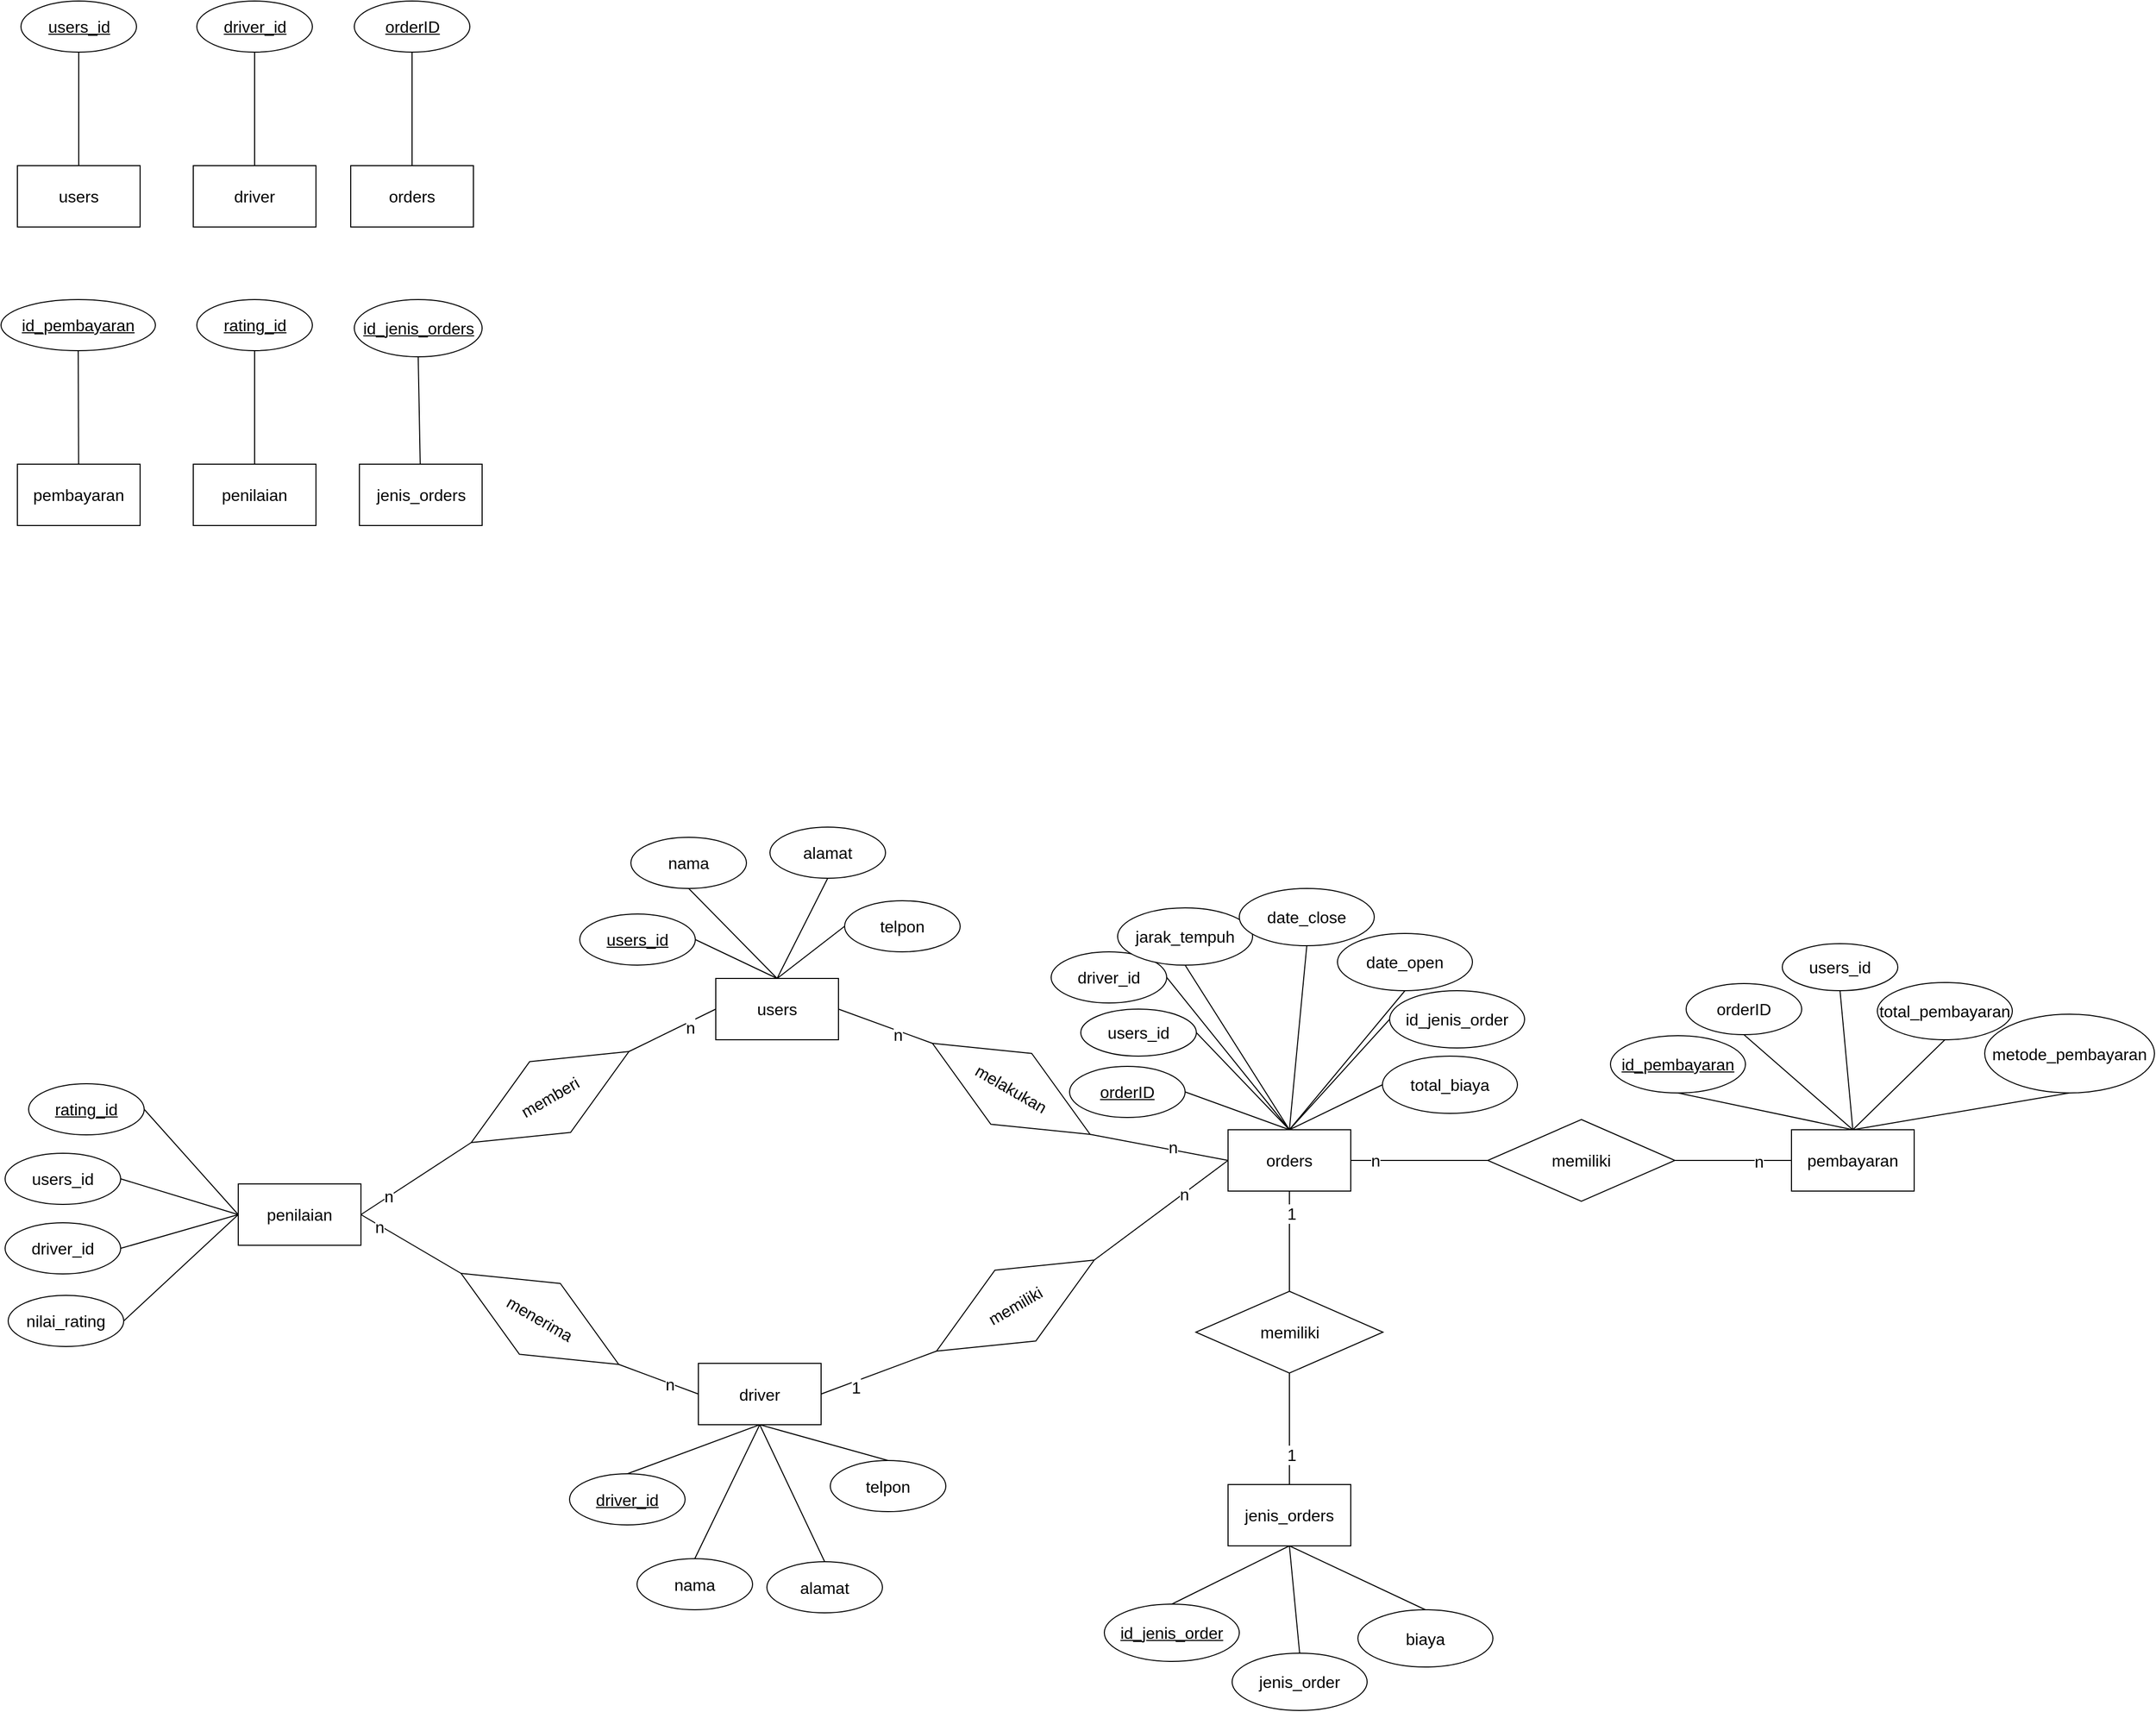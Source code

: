 <mxfile version="21.5.0" type="github">
  <diagram name="Halaman-1" id="fqXQCFjYvbC8qxX_4OjK">
    <mxGraphModel dx="2657" dy="2143" grid="0" gridSize="10" guides="1" tooltips="1" connect="1" arrows="1" fold="1" page="0" pageScale="1" pageWidth="827" pageHeight="1169" math="0" shadow="0">
      <root>
        <mxCell id="0" />
        <mxCell id="1" parent="0" />
        <mxCell id="QkKrojBCzopxgcnYF-ks-25" style="edgeStyle=none;curved=1;rounded=0;orthogonalLoop=1;jettySize=auto;html=1;exitX=1;exitY=0.5;exitDx=0;exitDy=0;entryX=0;entryY=0.5;entryDx=0;entryDy=0;fontSize=12;startSize=8;endSize=8;endArrow=none;endFill=0;" edge="1" parent="1" source="QkKrojBCzopxgcnYF-ks-2" target="QkKrojBCzopxgcnYF-ks-24">
          <mxGeometry relative="1" as="geometry" />
        </mxCell>
        <mxCell id="QkKrojBCzopxgcnYF-ks-27" value="n" style="edgeLabel;html=1;align=center;verticalAlign=middle;resizable=0;points=[];fontSize=16;" vertex="1" connectable="0" parent="QkKrojBCzopxgcnYF-ks-25">
          <mxGeometry x="0.291" y="-3" relative="1" as="geometry">
            <mxPoint as="offset" />
          </mxGeometry>
        </mxCell>
        <mxCell id="QkKrojBCzopxgcnYF-ks-2" value="users" style="rounded=0;whiteSpace=wrap;html=1;fontSize=16;" vertex="1" parent="1">
          <mxGeometry x="-117" y="126" width="120" height="60" as="geometry" />
        </mxCell>
        <mxCell id="QkKrojBCzopxgcnYF-ks-95" style="edgeStyle=none;curved=1;rounded=0;orthogonalLoop=1;jettySize=auto;html=1;exitX=0;exitY=0.5;exitDx=0;exitDy=0;entryX=1;entryY=0.5;entryDx=0;entryDy=0;fontSize=12;startSize=8;endSize=8;endArrow=none;endFill=0;" edge="1" parent="1" source="QkKrojBCzopxgcnYF-ks-3" target="QkKrojBCzopxgcnYF-ks-94">
          <mxGeometry relative="1" as="geometry" />
        </mxCell>
        <mxCell id="QkKrojBCzopxgcnYF-ks-106" value="n" style="edgeLabel;html=1;align=center;verticalAlign=middle;resizable=0;points=[];fontSize=16;" vertex="1" connectable="0" parent="QkKrojBCzopxgcnYF-ks-95">
          <mxGeometry x="-0.293" y="1" relative="1" as="geometry">
            <mxPoint as="offset" />
          </mxGeometry>
        </mxCell>
        <mxCell id="QkKrojBCzopxgcnYF-ks-3" value="driver" style="rounded=0;whiteSpace=wrap;html=1;fontSize=16;" vertex="1" parent="1">
          <mxGeometry x="-134" y="502.5" width="120" height="60" as="geometry" />
        </mxCell>
        <mxCell id="QkKrojBCzopxgcnYF-ks-41" style="edgeStyle=none;curved=1;rounded=0;orthogonalLoop=1;jettySize=auto;html=1;exitX=1;exitY=0.5;exitDx=0;exitDy=0;entryX=0;entryY=0.5;entryDx=0;entryDy=0;fontSize=12;startSize=8;endSize=8;endArrow=none;endFill=0;" edge="1" parent="1" source="QkKrojBCzopxgcnYF-ks-4" target="QkKrojBCzopxgcnYF-ks-38">
          <mxGeometry relative="1" as="geometry" />
        </mxCell>
        <mxCell id="QkKrojBCzopxgcnYF-ks-42" value="n" style="edgeLabel;html=1;align=center;verticalAlign=middle;resizable=0;points=[];fontSize=16;" vertex="1" connectable="0" parent="QkKrojBCzopxgcnYF-ks-41">
          <mxGeometry x="-0.667" relative="1" as="geometry">
            <mxPoint x="1" as="offset" />
          </mxGeometry>
        </mxCell>
        <mxCell id="QkKrojBCzopxgcnYF-ks-64" style="edgeStyle=none;curved=1;rounded=0;orthogonalLoop=1;jettySize=auto;html=1;exitX=0.5;exitY=1;exitDx=0;exitDy=0;entryX=0.5;entryY=0;entryDx=0;entryDy=0;fontSize=12;startSize=8;endSize=8;endArrow=none;endFill=0;" edge="1" parent="1" source="QkKrojBCzopxgcnYF-ks-4" target="QkKrojBCzopxgcnYF-ks-63">
          <mxGeometry relative="1" as="geometry" />
        </mxCell>
        <mxCell id="QkKrojBCzopxgcnYF-ks-87" value="1" style="edgeLabel;html=1;align=center;verticalAlign=middle;resizable=0;points=[];fontSize=16;" vertex="1" connectable="0" parent="QkKrojBCzopxgcnYF-ks-64">
          <mxGeometry x="-0.558" y="2" relative="1" as="geometry">
            <mxPoint as="offset" />
          </mxGeometry>
        </mxCell>
        <mxCell id="QkKrojBCzopxgcnYF-ks-4" value="orders" style="rounded=0;whiteSpace=wrap;html=1;fontSize=16;" vertex="1" parent="1">
          <mxGeometry x="384" y="274" width="120" height="60" as="geometry" />
        </mxCell>
        <mxCell id="QkKrojBCzopxgcnYF-ks-15" style="edgeStyle=none;curved=1;rounded=0;orthogonalLoop=1;jettySize=auto;html=1;exitX=1;exitY=0.5;exitDx=0;exitDy=0;entryX=0.5;entryY=0;entryDx=0;entryDy=0;fontSize=12;startSize=8;endSize=8;endArrow=none;endFill=0;" edge="1" parent="1" source="QkKrojBCzopxgcnYF-ks-5" target="QkKrojBCzopxgcnYF-ks-2">
          <mxGeometry relative="1" as="geometry" />
        </mxCell>
        <mxCell id="QkKrojBCzopxgcnYF-ks-5" value="&lt;u&gt;users_id&lt;/u&gt;" style="ellipse;whiteSpace=wrap;html=1;fontSize=16;" vertex="1" parent="1">
          <mxGeometry x="-250" y="63" width="113" height="50" as="geometry" />
        </mxCell>
        <mxCell id="QkKrojBCzopxgcnYF-ks-13" style="edgeStyle=none;curved=1;rounded=0;orthogonalLoop=1;jettySize=auto;html=1;exitX=0.5;exitY=1;exitDx=0;exitDy=0;entryX=0.5;entryY=0;entryDx=0;entryDy=0;fontSize=12;startSize=8;endSize=8;endArrow=none;endFill=0;" edge="1" parent="1" source="QkKrojBCzopxgcnYF-ks-6" target="QkKrojBCzopxgcnYF-ks-2">
          <mxGeometry relative="1" as="geometry" />
        </mxCell>
        <mxCell id="QkKrojBCzopxgcnYF-ks-6" value="nama" style="ellipse;whiteSpace=wrap;html=1;fontSize=16;" vertex="1" parent="1">
          <mxGeometry x="-200" y="-12" width="113" height="50" as="geometry" />
        </mxCell>
        <mxCell id="QkKrojBCzopxgcnYF-ks-10" style="edgeStyle=none;curved=1;rounded=0;orthogonalLoop=1;jettySize=auto;html=1;exitX=0.5;exitY=1;exitDx=0;exitDy=0;entryX=0.5;entryY=0;entryDx=0;entryDy=0;fontSize=12;startSize=8;endSize=8;endArrow=none;endFill=0;" edge="1" parent="1" source="QkKrojBCzopxgcnYF-ks-7" target="QkKrojBCzopxgcnYF-ks-2">
          <mxGeometry relative="1" as="geometry" />
        </mxCell>
        <mxCell id="QkKrojBCzopxgcnYF-ks-7" value="alamat" style="ellipse;whiteSpace=wrap;html=1;fontSize=16;" vertex="1" parent="1">
          <mxGeometry x="-64" y="-22" width="113" height="50" as="geometry" />
        </mxCell>
        <mxCell id="QkKrojBCzopxgcnYF-ks-14" style="edgeStyle=none;curved=1;rounded=0;orthogonalLoop=1;jettySize=auto;html=1;exitX=0;exitY=0.5;exitDx=0;exitDy=0;entryX=0.5;entryY=0;entryDx=0;entryDy=0;fontSize=12;startSize=8;endSize=8;endArrow=none;endFill=0;" edge="1" parent="1" source="QkKrojBCzopxgcnYF-ks-8" target="QkKrojBCzopxgcnYF-ks-2">
          <mxGeometry relative="1" as="geometry" />
        </mxCell>
        <mxCell id="QkKrojBCzopxgcnYF-ks-8" value="telpon" style="ellipse;whiteSpace=wrap;html=1;fontSize=16;" vertex="1" parent="1">
          <mxGeometry x="9" y="50" width="113" height="50" as="geometry" />
        </mxCell>
        <mxCell id="QkKrojBCzopxgcnYF-ks-20" style="edgeStyle=none;curved=1;rounded=0;orthogonalLoop=1;jettySize=auto;html=1;exitX=0.5;exitY=0;exitDx=0;exitDy=0;entryX=0.5;entryY=1;entryDx=0;entryDy=0;fontSize=12;startSize=8;endSize=8;endArrow=none;endFill=0;" edge="1" parent="1" source="QkKrojBCzopxgcnYF-ks-16" target="QkKrojBCzopxgcnYF-ks-3">
          <mxGeometry relative="1" as="geometry" />
        </mxCell>
        <mxCell id="QkKrojBCzopxgcnYF-ks-16" value="&lt;u&gt;driver_id&lt;/u&gt;" style="ellipse;whiteSpace=wrap;html=1;fontSize=16;" vertex="1" parent="1">
          <mxGeometry x="-260" y="610.5" width="113" height="50" as="geometry" />
        </mxCell>
        <mxCell id="QkKrojBCzopxgcnYF-ks-21" style="edgeStyle=none;curved=1;rounded=0;orthogonalLoop=1;jettySize=auto;html=1;exitX=0.5;exitY=0;exitDx=0;exitDy=0;entryX=0.5;entryY=1;entryDx=0;entryDy=0;fontSize=12;startSize=8;endSize=8;endArrow=none;endFill=0;" edge="1" parent="1" source="QkKrojBCzopxgcnYF-ks-17" target="QkKrojBCzopxgcnYF-ks-3">
          <mxGeometry relative="1" as="geometry" />
        </mxCell>
        <mxCell id="QkKrojBCzopxgcnYF-ks-17" value="nama" style="ellipse;whiteSpace=wrap;html=1;fontSize=16;" vertex="1" parent="1">
          <mxGeometry x="-194" y="693.5" width="113" height="50" as="geometry" />
        </mxCell>
        <mxCell id="QkKrojBCzopxgcnYF-ks-23" style="edgeStyle=none;curved=1;rounded=0;orthogonalLoop=1;jettySize=auto;html=1;exitX=0.5;exitY=0;exitDx=0;exitDy=0;entryX=0.5;entryY=1;entryDx=0;entryDy=0;fontSize=12;startSize=8;endSize=8;endArrow=none;endFill=0;" edge="1" parent="1" source="QkKrojBCzopxgcnYF-ks-18" target="QkKrojBCzopxgcnYF-ks-3">
          <mxGeometry relative="1" as="geometry" />
        </mxCell>
        <mxCell id="QkKrojBCzopxgcnYF-ks-18" value="alamat" style="ellipse;whiteSpace=wrap;html=1;fontSize=16;" vertex="1" parent="1">
          <mxGeometry x="-67" y="696.5" width="113" height="50" as="geometry" />
        </mxCell>
        <mxCell id="QkKrojBCzopxgcnYF-ks-22" style="edgeStyle=none;curved=1;rounded=0;orthogonalLoop=1;jettySize=auto;html=1;exitX=0.5;exitY=0;exitDx=0;exitDy=0;entryX=0.5;entryY=1;entryDx=0;entryDy=0;fontSize=12;startSize=8;endSize=8;endArrow=none;endFill=0;" edge="1" parent="1" source="QkKrojBCzopxgcnYF-ks-19" target="QkKrojBCzopxgcnYF-ks-3">
          <mxGeometry relative="1" as="geometry" />
        </mxCell>
        <mxCell id="QkKrojBCzopxgcnYF-ks-19" value="telpon" style="ellipse;whiteSpace=wrap;html=1;fontSize=16;" vertex="1" parent="1">
          <mxGeometry x="-5" y="597.5" width="113" height="50" as="geometry" />
        </mxCell>
        <mxCell id="QkKrojBCzopxgcnYF-ks-26" style="edgeStyle=none;curved=1;rounded=0;orthogonalLoop=1;jettySize=auto;html=1;exitX=1;exitY=0.5;exitDx=0;exitDy=0;entryX=0;entryY=0.5;entryDx=0;entryDy=0;fontSize=12;startSize=8;endSize=8;endArrow=none;endFill=0;" edge="1" parent="1" source="QkKrojBCzopxgcnYF-ks-24" target="QkKrojBCzopxgcnYF-ks-4">
          <mxGeometry relative="1" as="geometry" />
        </mxCell>
        <mxCell id="QkKrojBCzopxgcnYF-ks-28" value="n" style="edgeLabel;html=1;align=center;verticalAlign=middle;resizable=0;points=[];fontSize=16;" vertex="1" connectable="0" parent="QkKrojBCzopxgcnYF-ks-26">
          <mxGeometry x="0.185" y="3" relative="1" as="geometry">
            <mxPoint as="offset" />
          </mxGeometry>
        </mxCell>
        <mxCell id="QkKrojBCzopxgcnYF-ks-24" value="melakukan" style="rhombus;whiteSpace=wrap;html=1;fontSize=16;rotation=30;" vertex="1" parent="1">
          <mxGeometry x="83" y="194" width="178" height="80" as="geometry" />
        </mxCell>
        <mxCell id="QkKrojBCzopxgcnYF-ks-33" style="edgeStyle=none;curved=1;rounded=0;orthogonalLoop=1;jettySize=auto;html=1;exitX=1;exitY=0.5;exitDx=0;exitDy=0;entryX=0;entryY=0.5;entryDx=0;entryDy=0;fontSize=12;startSize=8;endSize=8;endArrow=none;endFill=0;" edge="1" parent="1" source="QkKrojBCzopxgcnYF-ks-32" target="QkKrojBCzopxgcnYF-ks-4">
          <mxGeometry relative="1" as="geometry" />
        </mxCell>
        <mxCell id="QkKrojBCzopxgcnYF-ks-36" value="n" style="edgeLabel;html=1;align=center;verticalAlign=middle;resizable=0;points=[];fontSize=16;" vertex="1" connectable="0" parent="QkKrojBCzopxgcnYF-ks-33">
          <mxGeometry x="0.339" y="-1" relative="1" as="geometry">
            <mxPoint x="-1" as="offset" />
          </mxGeometry>
        </mxCell>
        <mxCell id="QkKrojBCzopxgcnYF-ks-34" style="edgeStyle=none;curved=1;rounded=0;orthogonalLoop=1;jettySize=auto;html=1;exitX=0;exitY=0.5;exitDx=0;exitDy=0;entryX=1;entryY=0.5;entryDx=0;entryDy=0;fontSize=12;startSize=8;endSize=8;endArrow=none;endFill=0;" edge="1" parent="1" source="QkKrojBCzopxgcnYF-ks-32" target="QkKrojBCzopxgcnYF-ks-3">
          <mxGeometry relative="1" as="geometry">
            <mxPoint x="88.924" y="501" as="sourcePoint" />
          </mxGeometry>
        </mxCell>
        <mxCell id="QkKrojBCzopxgcnYF-ks-35" value="1" style="edgeLabel;html=1;align=center;verticalAlign=middle;resizable=0;points=[];fontSize=16;" vertex="1" connectable="0" parent="QkKrojBCzopxgcnYF-ks-34">
          <mxGeometry x="0.435" y="5" relative="1" as="geometry">
            <mxPoint as="offset" />
          </mxGeometry>
        </mxCell>
        <mxCell id="QkKrojBCzopxgcnYF-ks-32" value="memiliki" style="rhombus;whiteSpace=wrap;html=1;fontSize=16;rotation=-30;" vertex="1" parent="1">
          <mxGeometry x="87" y="406" width="178" height="80" as="geometry" />
        </mxCell>
        <mxCell id="QkKrojBCzopxgcnYF-ks-44" style="edgeStyle=none;curved=1;rounded=0;orthogonalLoop=1;jettySize=auto;html=1;exitX=1;exitY=0.5;exitDx=0;exitDy=0;entryX=0;entryY=0.5;entryDx=0;entryDy=0;fontSize=12;startSize=8;endSize=8;endArrow=none;endFill=0;" edge="1" parent="1" source="QkKrojBCzopxgcnYF-ks-38" target="QkKrojBCzopxgcnYF-ks-43">
          <mxGeometry relative="1" as="geometry" />
        </mxCell>
        <mxCell id="QkKrojBCzopxgcnYF-ks-45" value="n" style="edgeLabel;html=1;align=center;verticalAlign=middle;resizable=0;points=[];fontSize=16;" vertex="1" connectable="0" parent="QkKrojBCzopxgcnYF-ks-44">
          <mxGeometry x="0.438" y="-1" relative="1" as="geometry">
            <mxPoint as="offset" />
          </mxGeometry>
        </mxCell>
        <mxCell id="QkKrojBCzopxgcnYF-ks-38" value="memiliki" style="rhombus;whiteSpace=wrap;html=1;fontSize=16;" vertex="1" parent="1">
          <mxGeometry x="638" y="264" width="183" height="80" as="geometry" />
        </mxCell>
        <mxCell id="QkKrojBCzopxgcnYF-ks-43" value="pembayaran" style="rounded=0;whiteSpace=wrap;html=1;fontSize=16;" vertex="1" parent="1">
          <mxGeometry x="935" y="274" width="120" height="60" as="geometry" />
        </mxCell>
        <mxCell id="QkKrojBCzopxgcnYF-ks-53" style="edgeStyle=none;curved=1;rounded=0;orthogonalLoop=1;jettySize=auto;html=1;exitX=1;exitY=0.5;exitDx=0;exitDy=0;entryX=0.5;entryY=0;entryDx=0;entryDy=0;fontSize=12;startSize=8;endSize=8;endArrow=none;endFill=0;" edge="1" parent="1" source="QkKrojBCzopxgcnYF-ks-46" target="QkKrojBCzopxgcnYF-ks-4">
          <mxGeometry relative="1" as="geometry" />
        </mxCell>
        <mxCell id="QkKrojBCzopxgcnYF-ks-46" value="&lt;u&gt;orderID&lt;/u&gt;" style="ellipse;whiteSpace=wrap;html=1;fontSize=16;" vertex="1" parent="1">
          <mxGeometry x="229" y="212" width="113" height="50" as="geometry" />
        </mxCell>
        <mxCell id="QkKrojBCzopxgcnYF-ks-54" style="edgeStyle=none;curved=1;rounded=0;orthogonalLoop=1;jettySize=auto;html=1;exitX=1;exitY=0.5;exitDx=0;exitDy=0;entryX=0.5;entryY=0;entryDx=0;entryDy=0;fontSize=12;startSize=8;endSize=8;endArrow=none;endFill=0;" edge="1" parent="1" source="QkKrojBCzopxgcnYF-ks-47" target="QkKrojBCzopxgcnYF-ks-4">
          <mxGeometry relative="1" as="geometry" />
        </mxCell>
        <mxCell id="QkKrojBCzopxgcnYF-ks-47" value="users_id" style="ellipse;whiteSpace=wrap;html=1;fontSize=16;" vertex="1" parent="1">
          <mxGeometry x="240" y="156" width="113" height="46" as="geometry" />
        </mxCell>
        <mxCell id="QkKrojBCzopxgcnYF-ks-55" style="edgeStyle=none;curved=1;rounded=0;orthogonalLoop=1;jettySize=auto;html=1;exitX=1;exitY=0.5;exitDx=0;exitDy=0;entryX=0.5;entryY=0;entryDx=0;entryDy=0;fontSize=12;startSize=8;endSize=8;endArrow=none;endFill=0;" edge="1" parent="1" source="QkKrojBCzopxgcnYF-ks-48" target="QkKrojBCzopxgcnYF-ks-4">
          <mxGeometry relative="1" as="geometry" />
        </mxCell>
        <mxCell id="QkKrojBCzopxgcnYF-ks-48" value="driver_id" style="ellipse;whiteSpace=wrap;html=1;fontSize=16;" vertex="1" parent="1">
          <mxGeometry x="211" y="100" width="113" height="50" as="geometry" />
        </mxCell>
        <mxCell id="QkKrojBCzopxgcnYF-ks-56" style="edgeStyle=none;curved=1;rounded=0;orthogonalLoop=1;jettySize=auto;html=1;exitX=0.5;exitY=1;exitDx=0;exitDy=0;fontSize=12;startSize=8;endSize=8;endArrow=none;endFill=0;entryX=0.5;entryY=0;entryDx=0;entryDy=0;" edge="1" parent="1" source="QkKrojBCzopxgcnYF-ks-49" target="QkKrojBCzopxgcnYF-ks-4">
          <mxGeometry relative="1" as="geometry" />
        </mxCell>
        <mxCell id="QkKrojBCzopxgcnYF-ks-49" value="jarak_tempuh" style="ellipse;whiteSpace=wrap;html=1;fontSize=16;" vertex="1" parent="1">
          <mxGeometry x="276" y="57" width="132" height="56" as="geometry" />
        </mxCell>
        <mxCell id="QkKrojBCzopxgcnYF-ks-57" style="edgeStyle=none;curved=1;rounded=0;orthogonalLoop=1;jettySize=auto;html=1;exitX=0;exitY=0.5;exitDx=0;exitDy=0;entryX=0.5;entryY=0;entryDx=0;entryDy=0;fontSize=12;startSize=8;endSize=8;endArrow=none;endFill=0;" edge="1" parent="1" source="QkKrojBCzopxgcnYF-ks-50" target="QkKrojBCzopxgcnYF-ks-4">
          <mxGeometry relative="1" as="geometry" />
        </mxCell>
        <mxCell id="QkKrojBCzopxgcnYF-ks-50" value="id_jenis_order" style="ellipse;whiteSpace=wrap;html=1;fontSize=16;" vertex="1" parent="1">
          <mxGeometry x="542" y="138" width="132" height="56" as="geometry" />
        </mxCell>
        <mxCell id="QkKrojBCzopxgcnYF-ks-58" style="edgeStyle=none;curved=1;rounded=0;orthogonalLoop=1;jettySize=auto;html=1;exitX=0;exitY=0.5;exitDx=0;exitDy=0;entryX=0.5;entryY=0;entryDx=0;entryDy=0;fontSize=12;startSize=8;endSize=8;endArrow=none;endFill=0;" edge="1" parent="1" source="QkKrojBCzopxgcnYF-ks-51" target="QkKrojBCzopxgcnYF-ks-4">
          <mxGeometry relative="1" as="geometry" />
        </mxCell>
        <mxCell id="QkKrojBCzopxgcnYF-ks-51" value="total_biaya" style="ellipse;whiteSpace=wrap;html=1;fontSize=16;" vertex="1" parent="1">
          <mxGeometry x="535" y="202" width="132" height="56" as="geometry" />
        </mxCell>
        <mxCell id="QkKrojBCzopxgcnYF-ks-62" style="edgeStyle=none;curved=1;rounded=0;orthogonalLoop=1;jettySize=auto;html=1;exitX=0.5;exitY=1;exitDx=0;exitDy=0;entryX=0.5;entryY=0;entryDx=0;entryDy=0;fontSize=12;startSize=8;endSize=8;endArrow=none;endFill=0;" edge="1" parent="1" source="QkKrojBCzopxgcnYF-ks-59" target="QkKrojBCzopxgcnYF-ks-4">
          <mxGeometry relative="1" as="geometry" />
        </mxCell>
        <mxCell id="QkKrojBCzopxgcnYF-ks-59" value="date_open" style="ellipse;whiteSpace=wrap;html=1;fontSize=16;" vertex="1" parent="1">
          <mxGeometry x="491" y="82" width="132" height="56" as="geometry" />
        </mxCell>
        <mxCell id="QkKrojBCzopxgcnYF-ks-61" style="edgeStyle=none;curved=1;rounded=0;orthogonalLoop=1;jettySize=auto;html=1;exitX=0.5;exitY=1;exitDx=0;exitDy=0;entryX=0.5;entryY=0;entryDx=0;entryDy=0;fontSize=12;startSize=8;endSize=8;endArrow=none;endFill=0;" edge="1" parent="1" source="QkKrojBCzopxgcnYF-ks-60" target="QkKrojBCzopxgcnYF-ks-4">
          <mxGeometry relative="1" as="geometry" />
        </mxCell>
        <mxCell id="QkKrojBCzopxgcnYF-ks-60" value="date_close" style="ellipse;whiteSpace=wrap;html=1;fontSize=16;" vertex="1" parent="1">
          <mxGeometry x="395" y="38" width="132" height="56" as="geometry" />
        </mxCell>
        <mxCell id="QkKrojBCzopxgcnYF-ks-66" style="edgeStyle=none;curved=1;rounded=0;orthogonalLoop=1;jettySize=auto;html=1;exitX=0.5;exitY=1;exitDx=0;exitDy=0;entryX=0.5;entryY=0;entryDx=0;entryDy=0;fontSize=12;startSize=8;endSize=8;endArrow=none;endFill=0;" edge="1" parent="1" source="QkKrojBCzopxgcnYF-ks-63" target="QkKrojBCzopxgcnYF-ks-65">
          <mxGeometry relative="1" as="geometry" />
        </mxCell>
        <mxCell id="QkKrojBCzopxgcnYF-ks-88" value="1" style="edgeLabel;html=1;align=center;verticalAlign=middle;resizable=0;points=[];fontSize=16;" vertex="1" connectable="0" parent="QkKrojBCzopxgcnYF-ks-66">
          <mxGeometry x="0.462" y="2" relative="1" as="geometry">
            <mxPoint as="offset" />
          </mxGeometry>
        </mxCell>
        <mxCell id="QkKrojBCzopxgcnYF-ks-63" value="memiliki" style="rhombus;whiteSpace=wrap;html=1;fontSize=16;" vertex="1" parent="1">
          <mxGeometry x="352.5" y="432" width="183" height="80" as="geometry" />
        </mxCell>
        <mxCell id="QkKrojBCzopxgcnYF-ks-65" value="jenis_orders" style="rounded=0;whiteSpace=wrap;html=1;fontSize=16;" vertex="1" parent="1">
          <mxGeometry x="384" y="621" width="120" height="60" as="geometry" />
        </mxCell>
        <mxCell id="QkKrojBCzopxgcnYF-ks-73" style="edgeStyle=none;curved=1;rounded=0;orthogonalLoop=1;jettySize=auto;html=1;exitX=0.5;exitY=0;exitDx=0;exitDy=0;entryX=0.5;entryY=1;entryDx=0;entryDy=0;fontSize=12;startSize=8;endSize=8;endArrow=none;endFill=0;" edge="1" parent="1" source="QkKrojBCzopxgcnYF-ks-67" target="QkKrojBCzopxgcnYF-ks-65">
          <mxGeometry relative="1" as="geometry" />
        </mxCell>
        <mxCell id="QkKrojBCzopxgcnYF-ks-67" value="&lt;u&gt;id_jenis_order&lt;/u&gt;" style="ellipse;whiteSpace=wrap;html=1;fontSize=16;" vertex="1" parent="1">
          <mxGeometry x="263" y="738" width="132" height="56" as="geometry" />
        </mxCell>
        <mxCell id="QkKrojBCzopxgcnYF-ks-74" style="edgeStyle=none;curved=1;rounded=0;orthogonalLoop=1;jettySize=auto;html=1;exitX=0.5;exitY=0;exitDx=0;exitDy=0;entryX=0.5;entryY=1;entryDx=0;entryDy=0;fontSize=12;startSize=8;endSize=8;endArrow=none;endFill=0;" edge="1" parent="1" source="QkKrojBCzopxgcnYF-ks-68" target="QkKrojBCzopxgcnYF-ks-65">
          <mxGeometry relative="1" as="geometry" />
        </mxCell>
        <mxCell id="QkKrojBCzopxgcnYF-ks-68" value="jenis_order" style="ellipse;whiteSpace=wrap;html=1;fontSize=16;" vertex="1" parent="1">
          <mxGeometry x="388" y="786" width="132" height="56" as="geometry" />
        </mxCell>
        <mxCell id="QkKrojBCzopxgcnYF-ks-70" style="edgeStyle=none;curved=1;rounded=0;orthogonalLoop=1;jettySize=auto;html=1;exitX=0.5;exitY=0;exitDx=0;exitDy=0;entryX=0.5;entryY=1;entryDx=0;entryDy=0;fontSize=12;startSize=8;endSize=8;endArrow=none;endFill=0;" edge="1" parent="1" source="QkKrojBCzopxgcnYF-ks-69" target="QkKrojBCzopxgcnYF-ks-65">
          <mxGeometry relative="1" as="geometry" />
        </mxCell>
        <mxCell id="QkKrojBCzopxgcnYF-ks-69" value="biaya" style="ellipse;whiteSpace=wrap;html=1;fontSize=16;" vertex="1" parent="1">
          <mxGeometry x="511" y="743.5" width="132" height="56" as="geometry" />
        </mxCell>
        <mxCell id="QkKrojBCzopxgcnYF-ks-76" style="edgeStyle=none;curved=1;rounded=0;orthogonalLoop=1;jettySize=auto;html=1;exitX=0.5;exitY=1;exitDx=0;exitDy=0;entryX=0.5;entryY=0;entryDx=0;entryDy=0;fontSize=12;startSize=8;endSize=8;endArrow=none;endFill=0;" edge="1" parent="1" source="QkKrojBCzopxgcnYF-ks-75" target="QkKrojBCzopxgcnYF-ks-43">
          <mxGeometry relative="1" as="geometry" />
        </mxCell>
        <mxCell id="QkKrojBCzopxgcnYF-ks-75" value="&lt;u&gt;id_pembayaran&lt;/u&gt;" style="ellipse;whiteSpace=wrap;html=1;fontSize=16;" vertex="1" parent="1">
          <mxGeometry x="758" y="182" width="132" height="56" as="geometry" />
        </mxCell>
        <mxCell id="QkKrojBCzopxgcnYF-ks-79" style="edgeStyle=none;curved=1;rounded=0;orthogonalLoop=1;jettySize=auto;html=1;exitX=0.5;exitY=1;exitDx=0;exitDy=0;entryX=0.5;entryY=0;entryDx=0;entryDy=0;fontSize=12;startSize=8;endSize=8;endArrow=none;endFill=0;" edge="1" parent="1" source="QkKrojBCzopxgcnYF-ks-78" target="QkKrojBCzopxgcnYF-ks-43">
          <mxGeometry relative="1" as="geometry" />
        </mxCell>
        <mxCell id="QkKrojBCzopxgcnYF-ks-78" value="orderID" style="ellipse;whiteSpace=wrap;html=1;fontSize=16;" vertex="1" parent="1">
          <mxGeometry x="832" y="131" width="113" height="50" as="geometry" />
        </mxCell>
        <mxCell id="QkKrojBCzopxgcnYF-ks-81" style="edgeStyle=none;curved=1;rounded=0;orthogonalLoop=1;jettySize=auto;html=1;exitX=0.5;exitY=1;exitDx=0;exitDy=0;entryX=0.5;entryY=0;entryDx=0;entryDy=0;fontSize=12;startSize=8;endSize=8;endArrow=none;endFill=0;" edge="1" parent="1" source="QkKrojBCzopxgcnYF-ks-80" target="QkKrojBCzopxgcnYF-ks-43">
          <mxGeometry relative="1" as="geometry" />
        </mxCell>
        <mxCell id="QkKrojBCzopxgcnYF-ks-80" value="users_id" style="ellipse;whiteSpace=wrap;html=1;fontSize=16;" vertex="1" parent="1">
          <mxGeometry x="926" y="92" width="113" height="46" as="geometry" />
        </mxCell>
        <mxCell id="QkKrojBCzopxgcnYF-ks-83" style="edgeStyle=none;curved=1;rounded=0;orthogonalLoop=1;jettySize=auto;html=1;exitX=0.5;exitY=1;exitDx=0;exitDy=0;entryX=0.5;entryY=0;entryDx=0;entryDy=0;fontSize=12;startSize=8;endSize=8;endArrow=none;endFill=0;" edge="1" parent="1" source="QkKrojBCzopxgcnYF-ks-82" target="QkKrojBCzopxgcnYF-ks-43">
          <mxGeometry relative="1" as="geometry" />
        </mxCell>
        <mxCell id="QkKrojBCzopxgcnYF-ks-82" value="total_pembayaran" style="ellipse;whiteSpace=wrap;html=1;fontSize=16;" vertex="1" parent="1">
          <mxGeometry x="1019" y="130" width="132" height="56" as="geometry" />
        </mxCell>
        <mxCell id="QkKrojBCzopxgcnYF-ks-85" style="edgeStyle=none;curved=1;rounded=0;orthogonalLoop=1;jettySize=auto;html=1;exitX=0.5;exitY=1;exitDx=0;exitDy=0;entryX=0.5;entryY=0;entryDx=0;entryDy=0;fontSize=12;startSize=8;endSize=8;endArrow=none;endFill=0;" edge="1" parent="1" source="QkKrojBCzopxgcnYF-ks-84" target="QkKrojBCzopxgcnYF-ks-43">
          <mxGeometry relative="1" as="geometry" />
        </mxCell>
        <mxCell id="QkKrojBCzopxgcnYF-ks-84" value="metode_pembayaran" style="ellipse;whiteSpace=wrap;html=1;fontSize=16;" vertex="1" parent="1">
          <mxGeometry x="1124" y="161" width="166" height="77" as="geometry" />
        </mxCell>
        <mxCell id="QkKrojBCzopxgcnYF-ks-86" value="penilaian" style="rounded=0;whiteSpace=wrap;html=1;fontSize=16;" vertex="1" parent="1">
          <mxGeometry x="-584" y="327" width="120" height="60" as="geometry" />
        </mxCell>
        <mxCell id="QkKrojBCzopxgcnYF-ks-91" style="edgeStyle=none;curved=1;rounded=0;orthogonalLoop=1;jettySize=auto;html=1;exitX=1;exitY=0.5;exitDx=0;exitDy=0;entryX=0;entryY=0.5;entryDx=0;entryDy=0;fontSize=12;startSize=8;endSize=8;endArrow=none;endFill=0;" edge="1" parent="1" source="QkKrojBCzopxgcnYF-ks-89" target="QkKrojBCzopxgcnYF-ks-2">
          <mxGeometry relative="1" as="geometry" />
        </mxCell>
        <mxCell id="QkKrojBCzopxgcnYF-ks-92" value="n" style="edgeLabel;html=1;align=center;verticalAlign=middle;resizable=0;points=[];fontSize=16;" vertex="1" connectable="0" parent="QkKrojBCzopxgcnYF-ks-91">
          <mxGeometry x="0.348" y="-5" relative="1" as="geometry">
            <mxPoint as="offset" />
          </mxGeometry>
        </mxCell>
        <mxCell id="QkKrojBCzopxgcnYF-ks-93" style="edgeStyle=none;curved=1;rounded=0;orthogonalLoop=1;jettySize=auto;html=1;exitX=0;exitY=0.5;exitDx=0;exitDy=0;entryX=1;entryY=0.5;entryDx=0;entryDy=0;fontSize=12;startSize=8;endSize=8;endArrow=none;endFill=0;" edge="1" parent="1" source="QkKrojBCzopxgcnYF-ks-89" target="QkKrojBCzopxgcnYF-ks-86">
          <mxGeometry relative="1" as="geometry" />
        </mxCell>
        <mxCell id="QkKrojBCzopxgcnYF-ks-108" value="n" style="edgeLabel;html=1;align=center;verticalAlign=middle;resizable=0;points=[];fontSize=16;" vertex="1" connectable="0" parent="QkKrojBCzopxgcnYF-ks-93">
          <mxGeometry x="0.497" y="-1" relative="1" as="geometry">
            <mxPoint as="offset" />
          </mxGeometry>
        </mxCell>
        <mxCell id="QkKrojBCzopxgcnYF-ks-89" value="memberi" style="rhombus;whiteSpace=wrap;html=1;fontSize=16;rotation=-30;" vertex="1" parent="1">
          <mxGeometry x="-368" y="202" width="178" height="80" as="geometry" />
        </mxCell>
        <mxCell id="QkKrojBCzopxgcnYF-ks-96" style="edgeStyle=none;curved=1;rounded=0;orthogonalLoop=1;jettySize=auto;html=1;exitX=0;exitY=0.5;exitDx=0;exitDy=0;entryX=1;entryY=0.5;entryDx=0;entryDy=0;fontSize=12;startSize=8;endSize=8;endArrow=none;endFill=0;" edge="1" parent="1" source="QkKrojBCzopxgcnYF-ks-94" target="QkKrojBCzopxgcnYF-ks-86">
          <mxGeometry relative="1" as="geometry" />
        </mxCell>
        <mxCell id="QkKrojBCzopxgcnYF-ks-107" value="n" style="edgeLabel;html=1;align=center;verticalAlign=middle;resizable=0;points=[];fontSize=16;" vertex="1" connectable="0" parent="QkKrojBCzopxgcnYF-ks-96">
          <mxGeometry x="0.622" y="1" relative="1" as="geometry">
            <mxPoint as="offset" />
          </mxGeometry>
        </mxCell>
        <mxCell id="QkKrojBCzopxgcnYF-ks-94" value="menerima" style="rhombus;whiteSpace=wrap;html=1;fontSize=16;rotation=30;" vertex="1" parent="1">
          <mxGeometry x="-378" y="419" width="178" height="80" as="geometry" />
        </mxCell>
        <mxCell id="QkKrojBCzopxgcnYF-ks-98" style="edgeStyle=none;curved=1;rounded=0;orthogonalLoop=1;jettySize=auto;html=1;exitX=1;exitY=0.5;exitDx=0;exitDy=0;entryX=0;entryY=0.5;entryDx=0;entryDy=0;fontSize=12;startSize=8;endSize=8;endArrow=none;endFill=0;" edge="1" parent="1" source="QkKrojBCzopxgcnYF-ks-97" target="QkKrojBCzopxgcnYF-ks-86">
          <mxGeometry relative="1" as="geometry" />
        </mxCell>
        <mxCell id="QkKrojBCzopxgcnYF-ks-97" value="&lt;u&gt;rating_id&lt;/u&gt;" style="ellipse;whiteSpace=wrap;html=1;fontSize=16;" vertex="1" parent="1">
          <mxGeometry x="-789" y="229" width="113" height="50" as="geometry" />
        </mxCell>
        <mxCell id="QkKrojBCzopxgcnYF-ks-100" style="edgeStyle=none;curved=1;rounded=0;orthogonalLoop=1;jettySize=auto;html=1;exitX=1;exitY=0.5;exitDx=0;exitDy=0;entryX=0;entryY=0.5;entryDx=0;entryDy=0;fontSize=12;startSize=8;endSize=8;endArrow=none;endFill=0;" edge="1" parent="1" source="QkKrojBCzopxgcnYF-ks-99" target="QkKrojBCzopxgcnYF-ks-86">
          <mxGeometry relative="1" as="geometry" />
        </mxCell>
        <mxCell id="QkKrojBCzopxgcnYF-ks-99" value="users_id" style="ellipse;whiteSpace=wrap;html=1;fontSize=16;" vertex="1" parent="1">
          <mxGeometry x="-812" y="297" width="113" height="50" as="geometry" />
        </mxCell>
        <mxCell id="QkKrojBCzopxgcnYF-ks-103" style="edgeStyle=none;curved=1;rounded=0;orthogonalLoop=1;jettySize=auto;html=1;exitX=1;exitY=0.5;exitDx=0;exitDy=0;entryX=0;entryY=0.5;entryDx=0;entryDy=0;fontSize=12;startSize=8;endSize=8;endArrow=none;endFill=0;" edge="1" parent="1" source="QkKrojBCzopxgcnYF-ks-102" target="QkKrojBCzopxgcnYF-ks-86">
          <mxGeometry relative="1" as="geometry" />
        </mxCell>
        <mxCell id="QkKrojBCzopxgcnYF-ks-102" value="driver_id" style="ellipse;whiteSpace=wrap;html=1;fontSize=16;" vertex="1" parent="1">
          <mxGeometry x="-812" y="365" width="113" height="50" as="geometry" />
        </mxCell>
        <mxCell id="QkKrojBCzopxgcnYF-ks-105" style="edgeStyle=none;curved=1;rounded=0;orthogonalLoop=1;jettySize=auto;html=1;exitX=1;exitY=0.5;exitDx=0;exitDy=0;entryX=0;entryY=0.5;entryDx=0;entryDy=0;fontSize=12;startSize=8;endSize=8;endArrow=none;endFill=0;" edge="1" parent="1" source="QkKrojBCzopxgcnYF-ks-104" target="QkKrojBCzopxgcnYF-ks-86">
          <mxGeometry relative="1" as="geometry" />
        </mxCell>
        <mxCell id="QkKrojBCzopxgcnYF-ks-104" value="nilai_rating" style="ellipse;whiteSpace=wrap;html=1;fontSize=16;" vertex="1" parent="1">
          <mxGeometry x="-809" y="436" width="113" height="50" as="geometry" />
        </mxCell>
        <mxCell id="QkKrojBCzopxgcnYF-ks-109" value="users" style="rounded=0;whiteSpace=wrap;html=1;fontSize=16;" vertex="1" parent="1">
          <mxGeometry x="-800" y="-669" width="120" height="60" as="geometry" />
        </mxCell>
        <mxCell id="QkKrojBCzopxgcnYF-ks-111" style="edgeStyle=none;curved=1;rounded=0;orthogonalLoop=1;jettySize=auto;html=1;exitX=0.5;exitY=1;exitDx=0;exitDy=0;fontSize=12;startSize=8;endSize=8;endArrow=none;endFill=0;" edge="1" parent="1" source="QkKrojBCzopxgcnYF-ks-110" target="QkKrojBCzopxgcnYF-ks-109">
          <mxGeometry relative="1" as="geometry" />
        </mxCell>
        <mxCell id="QkKrojBCzopxgcnYF-ks-110" value="&lt;u&gt;users_id&lt;/u&gt;" style="ellipse;whiteSpace=wrap;html=1;fontSize=16;" vertex="1" parent="1">
          <mxGeometry x="-796.5" y="-830" width="113" height="50" as="geometry" />
        </mxCell>
        <mxCell id="QkKrojBCzopxgcnYF-ks-112" value="driver" style="rounded=0;whiteSpace=wrap;html=1;fontSize=16;" vertex="1" parent="1">
          <mxGeometry x="-628" y="-669" width="120" height="60" as="geometry" />
        </mxCell>
        <mxCell id="QkKrojBCzopxgcnYF-ks-113" style="edgeStyle=none;curved=1;rounded=0;orthogonalLoop=1;jettySize=auto;html=1;exitX=0.5;exitY=1;exitDx=0;exitDy=0;fontSize=12;startSize=8;endSize=8;endArrow=none;endFill=0;" edge="1" parent="1" source="QkKrojBCzopxgcnYF-ks-114" target="QkKrojBCzopxgcnYF-ks-112">
          <mxGeometry relative="1" as="geometry" />
        </mxCell>
        <mxCell id="QkKrojBCzopxgcnYF-ks-114" value="&lt;u&gt;driver_id&lt;/u&gt;" style="ellipse;whiteSpace=wrap;html=1;fontSize=16;" vertex="1" parent="1">
          <mxGeometry x="-624.5" y="-830" width="113" height="50" as="geometry" />
        </mxCell>
        <mxCell id="QkKrojBCzopxgcnYF-ks-115" value="orders" style="rounded=0;whiteSpace=wrap;html=1;fontSize=16;" vertex="1" parent="1">
          <mxGeometry x="-474" y="-669" width="120" height="60" as="geometry" />
        </mxCell>
        <mxCell id="QkKrojBCzopxgcnYF-ks-116" style="edgeStyle=none;curved=1;rounded=0;orthogonalLoop=1;jettySize=auto;html=1;exitX=0.5;exitY=1;exitDx=0;exitDy=0;fontSize=12;startSize=8;endSize=8;endArrow=none;endFill=0;" edge="1" parent="1" source="QkKrojBCzopxgcnYF-ks-117" target="QkKrojBCzopxgcnYF-ks-115">
          <mxGeometry relative="1" as="geometry" />
        </mxCell>
        <mxCell id="QkKrojBCzopxgcnYF-ks-117" value="&lt;u&gt;orderID&lt;/u&gt;" style="ellipse;whiteSpace=wrap;html=1;fontSize=16;" vertex="1" parent="1">
          <mxGeometry x="-470.5" y="-830" width="113" height="50" as="geometry" />
        </mxCell>
        <mxCell id="QkKrojBCzopxgcnYF-ks-118" value="jenis_orders" style="rounded=0;whiteSpace=wrap;html=1;fontSize=16;" vertex="1" parent="1">
          <mxGeometry x="-465.5" y="-377" width="120" height="60" as="geometry" />
        </mxCell>
        <mxCell id="QkKrojBCzopxgcnYF-ks-119" style="edgeStyle=none;curved=1;rounded=0;orthogonalLoop=1;jettySize=auto;html=1;exitX=0.5;exitY=1;exitDx=0;exitDy=0;fontSize=12;startSize=8;endSize=8;endArrow=none;endFill=0;" edge="1" parent="1" source="QkKrojBCzopxgcnYF-ks-120" target="QkKrojBCzopxgcnYF-ks-118">
          <mxGeometry relative="1" as="geometry" />
        </mxCell>
        <mxCell id="QkKrojBCzopxgcnYF-ks-120" value="&lt;u&gt;id_jenis_orders&lt;/u&gt;" style="ellipse;whiteSpace=wrap;html=1;fontSize=16;" vertex="1" parent="1">
          <mxGeometry x="-470.5" y="-538" width="125" height="56" as="geometry" />
        </mxCell>
        <mxCell id="QkKrojBCzopxgcnYF-ks-121" value="pembayaran" style="rounded=0;whiteSpace=wrap;html=1;fontSize=16;" vertex="1" parent="1">
          <mxGeometry x="-800" y="-377" width="120" height="60" as="geometry" />
        </mxCell>
        <mxCell id="QkKrojBCzopxgcnYF-ks-122" style="edgeStyle=none;curved=1;rounded=0;orthogonalLoop=1;jettySize=auto;html=1;exitX=0.5;exitY=1;exitDx=0;exitDy=0;fontSize=12;startSize=8;endSize=8;endArrow=none;endFill=0;" edge="1" parent="1" source="QkKrojBCzopxgcnYF-ks-123" target="QkKrojBCzopxgcnYF-ks-121">
          <mxGeometry relative="1" as="geometry" />
        </mxCell>
        <mxCell id="QkKrojBCzopxgcnYF-ks-123" value="&lt;u&gt;id_pembayaran&lt;/u&gt;" style="ellipse;whiteSpace=wrap;html=1;fontSize=16;" vertex="1" parent="1">
          <mxGeometry x="-816" y="-538" width="151" height="50" as="geometry" />
        </mxCell>
        <mxCell id="QkKrojBCzopxgcnYF-ks-124" value="penilaian" style="rounded=0;whiteSpace=wrap;html=1;fontSize=16;" vertex="1" parent="1">
          <mxGeometry x="-628" y="-377" width="120" height="60" as="geometry" />
        </mxCell>
        <mxCell id="QkKrojBCzopxgcnYF-ks-125" style="edgeStyle=none;curved=1;rounded=0;orthogonalLoop=1;jettySize=auto;html=1;exitX=0.5;exitY=1;exitDx=0;exitDy=0;fontSize=12;startSize=8;endSize=8;endArrow=none;endFill=0;" edge="1" parent="1" source="QkKrojBCzopxgcnYF-ks-126" target="QkKrojBCzopxgcnYF-ks-124">
          <mxGeometry relative="1" as="geometry" />
        </mxCell>
        <mxCell id="QkKrojBCzopxgcnYF-ks-126" value="&lt;u&gt;rating_id&lt;/u&gt;" style="ellipse;whiteSpace=wrap;html=1;fontSize=16;" vertex="1" parent="1">
          <mxGeometry x="-624.5" y="-538" width="113" height="50" as="geometry" />
        </mxCell>
      </root>
    </mxGraphModel>
  </diagram>
</mxfile>
